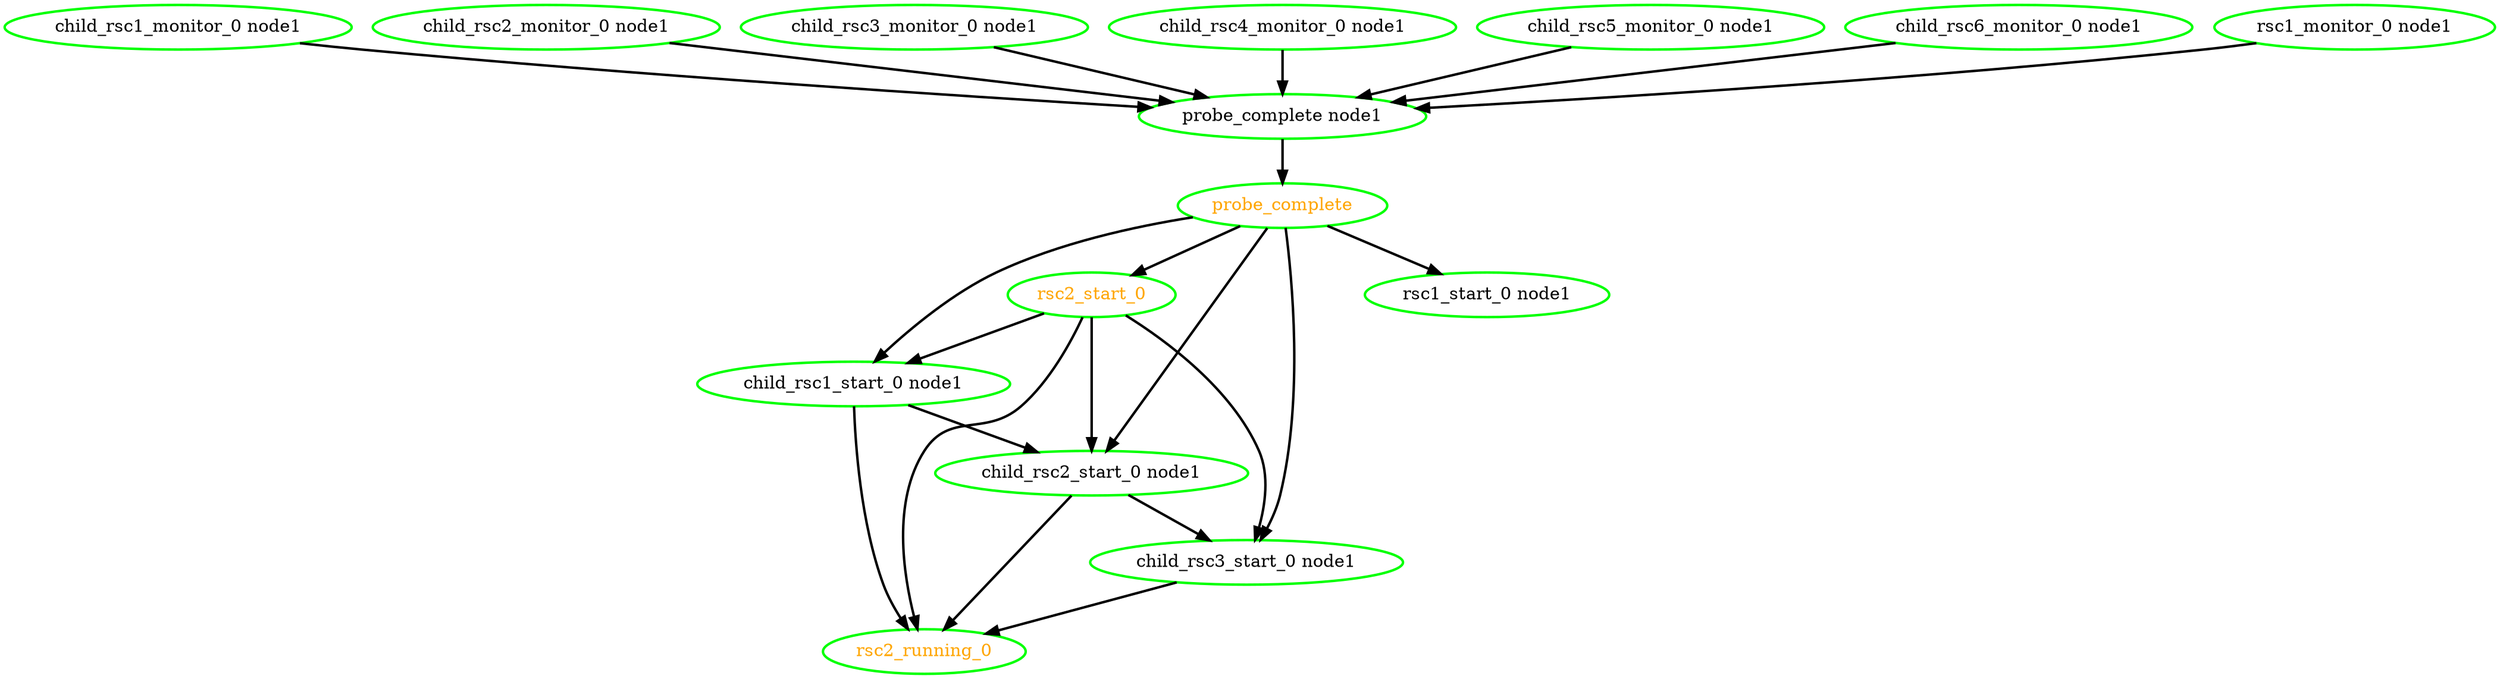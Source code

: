  digraph "g" {
"child_rsc1_monitor_0 node1" -> "probe_complete node1" [ style = bold]
"child_rsc1_monitor_0 node1" [ style=bold color="green" fontcolor="black" ]
"child_rsc1_start_0 node1" -> "child_rsc2_start_0 node1" [ style = bold]
"child_rsc1_start_0 node1" -> "rsc2_running_0" [ style = bold]
"child_rsc1_start_0 node1" [ style=bold color="green" fontcolor="black" ]
"child_rsc2_monitor_0 node1" -> "probe_complete node1" [ style = bold]
"child_rsc2_monitor_0 node1" [ style=bold color="green" fontcolor="black" ]
"child_rsc2_start_0 node1" -> "child_rsc3_start_0 node1" [ style = bold]
"child_rsc2_start_0 node1" -> "rsc2_running_0" [ style = bold]
"child_rsc2_start_0 node1" [ style=bold color="green" fontcolor="black" ]
"child_rsc3_monitor_0 node1" -> "probe_complete node1" [ style = bold]
"child_rsc3_monitor_0 node1" [ style=bold color="green" fontcolor="black" ]
"child_rsc3_start_0 node1" -> "rsc2_running_0" [ style = bold]
"child_rsc3_start_0 node1" [ style=bold color="green" fontcolor="black" ]
"child_rsc4_monitor_0 node1" -> "probe_complete node1" [ style = bold]
"child_rsc4_monitor_0 node1" [ style=bold color="green" fontcolor="black" ]
"child_rsc5_monitor_0 node1" -> "probe_complete node1" [ style = bold]
"child_rsc5_monitor_0 node1" [ style=bold color="green" fontcolor="black" ]
"child_rsc6_monitor_0 node1" -> "probe_complete node1" [ style = bold]
"child_rsc6_monitor_0 node1" [ style=bold color="green" fontcolor="black" ]
"probe_complete node1" -> "probe_complete" [ style = bold]
"probe_complete node1" [ style=bold color="green" fontcolor="black" ]
"probe_complete" -> "child_rsc1_start_0 node1" [ style = bold]
"probe_complete" -> "child_rsc2_start_0 node1" [ style = bold]
"probe_complete" -> "child_rsc3_start_0 node1" [ style = bold]
"probe_complete" -> "rsc1_start_0 node1" [ style = bold]
"probe_complete" -> "rsc2_start_0" [ style = bold]
"probe_complete" [ style=bold color="green" fontcolor="orange" ]
"rsc1_monitor_0 node1" -> "probe_complete node1" [ style = bold]
"rsc1_monitor_0 node1" [ style=bold color="green" fontcolor="black" ]
"rsc1_start_0 node1" [ style=bold color="green" fontcolor="black" ]
"rsc2_running_0" [ style=bold color="green" fontcolor="orange" ]
"rsc2_start_0" -> "child_rsc1_start_0 node1" [ style = bold]
"rsc2_start_0" -> "child_rsc2_start_0 node1" [ style = bold]
"rsc2_start_0" -> "child_rsc3_start_0 node1" [ style = bold]
"rsc2_start_0" -> "rsc2_running_0" [ style = bold]
"rsc2_start_0" [ style=bold color="green" fontcolor="orange" ]
}
